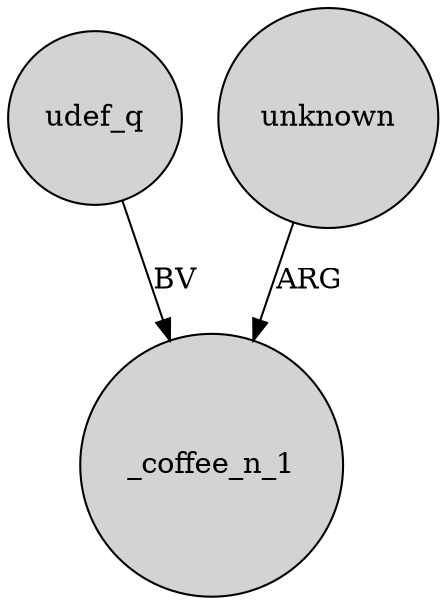 digraph {
	node [shape=circle style=filled]
	udef_q -> _coffee_n_1 [label=BV]
	unknown -> _coffee_n_1 [label=ARG]
}
